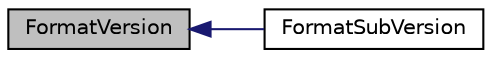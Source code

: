 digraph "FormatVersion"
{
  edge [fontname="Helvetica",fontsize="10",labelfontname="Helvetica",labelfontsize="10"];
  node [fontname="Helvetica",fontsize="10",shape=record];
  rankdir="LR";
  Node137 [label="FormatVersion",height=0.2,width=0.4,color="black", fillcolor="grey75", style="filled", fontcolor="black"];
  Node137 -> Node138 [dir="back",color="midnightblue",fontsize="10",style="solid",fontname="Helvetica"];
  Node138 [label="FormatSubVersion",height=0.2,width=0.4,color="black", fillcolor="white", style="filled",URL="$d8/d3c/util_8h.html#a7e6809cdbfc7f83b46f83caea740894d"];
}
